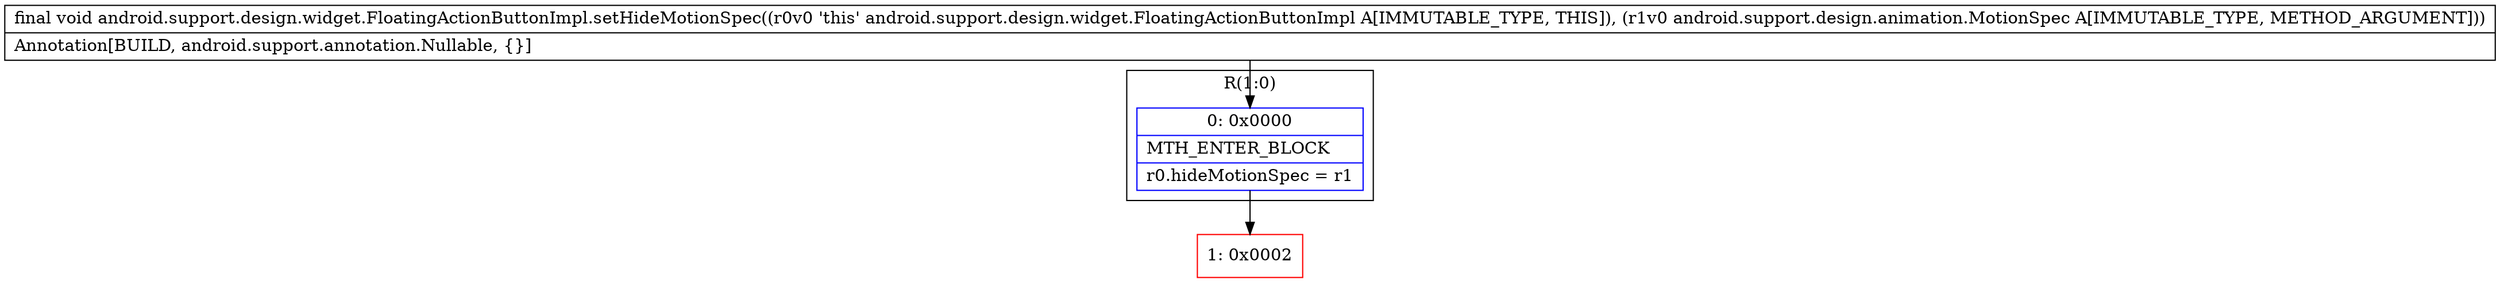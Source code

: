 digraph "CFG forandroid.support.design.widget.FloatingActionButtonImpl.setHideMotionSpec(Landroid\/support\/design\/animation\/MotionSpec;)V" {
subgraph cluster_Region_1369399190 {
label = "R(1:0)";
node [shape=record,color=blue];
Node_0 [shape=record,label="{0\:\ 0x0000|MTH_ENTER_BLOCK\l|r0.hideMotionSpec = r1\l}"];
}
Node_1 [shape=record,color=red,label="{1\:\ 0x0002}"];
MethodNode[shape=record,label="{final void android.support.design.widget.FloatingActionButtonImpl.setHideMotionSpec((r0v0 'this' android.support.design.widget.FloatingActionButtonImpl A[IMMUTABLE_TYPE, THIS]), (r1v0 android.support.design.animation.MotionSpec A[IMMUTABLE_TYPE, METHOD_ARGUMENT]))  | Annotation[BUILD, android.support.annotation.Nullable, \{\}]\l}"];
MethodNode -> Node_0;
Node_0 -> Node_1;
}

